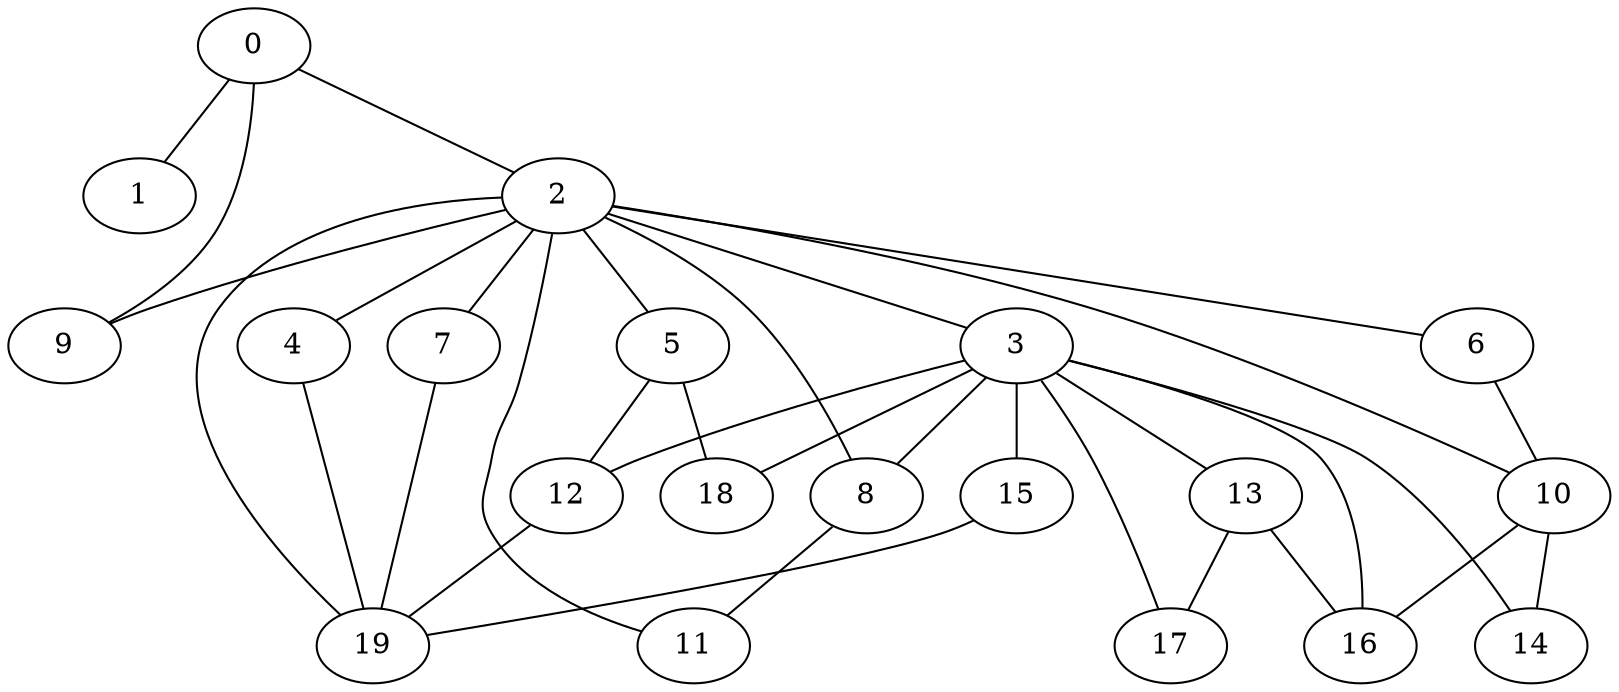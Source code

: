 graph graphname {0--1
0--2
0--9
2--3
2--4
2--5
2--6
2--7
2--8
2--9
2--10
2--11
2--19
3--8
3--12
3--13
3--14
3--15
3--16
3--17
3--18
4--19
5--12
5--18
6--10
7--19
8--11
10--14
10--16
12--19
13--16
13--17
15--19
}